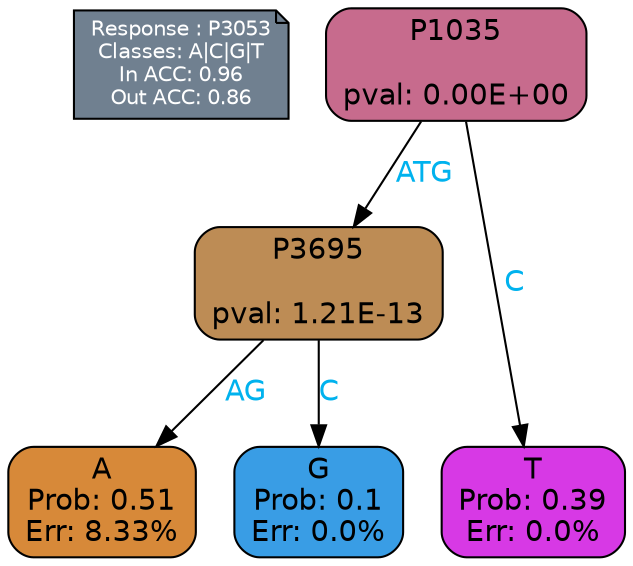 digraph Tree {
node [shape=box, style="filled, rounded", color="black", fontname=helvetica] ;
graph [ranksep=equally, splines=polylines, bgcolor=transparent, dpi=600] ;
edge [fontname=helvetica] ;
LEGEND [label="Response : P3053
Classes: A|C|G|T
In ACC: 0.96
Out ACC: 0.86
",shape=note,align=left,style=filled,fillcolor="slategray",fontcolor="white",fontsize=10];1 [label="P1035

pval: 0.00E+00", fillcolor="#c76b8d"] ;
2 [label="P3695

pval: 1.21E-13", fillcolor="#bd8c55"] ;
3 [label="A
Prob: 0.51
Err: 8.33%", fillcolor="#d78939"] ;
4 [label="G
Prob: 0.1
Err: 0.0%", fillcolor="#399de5"] ;
5 [label="T
Prob: 0.39
Err: 0.0%", fillcolor="#d739e5"] ;
1 -> 2 [label="ATG",fontcolor=deepskyblue2] ;
1 -> 5 [label="C",fontcolor=deepskyblue2] ;
2 -> 3 [label="AG",fontcolor=deepskyblue2] ;
2 -> 4 [label="C",fontcolor=deepskyblue2] ;
{rank = same; 3;4;5;}{rank = same; LEGEND;1;}}